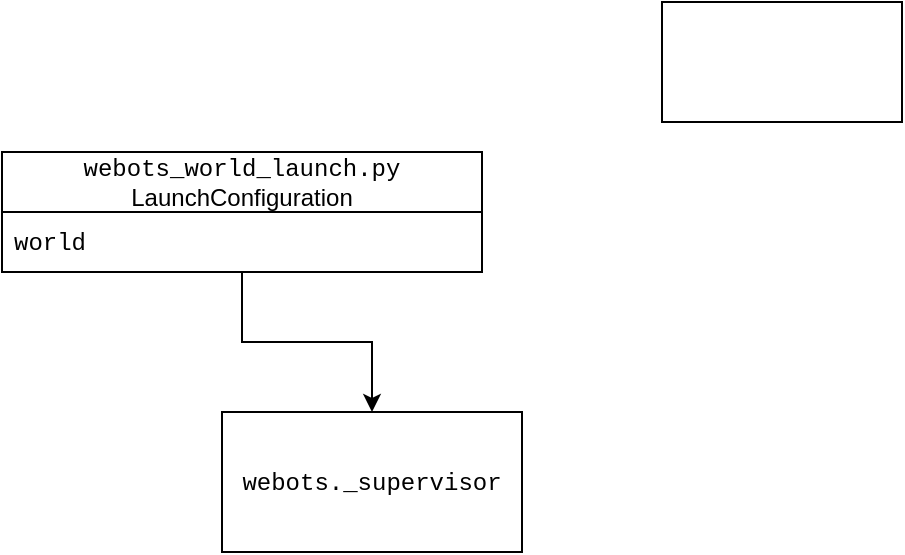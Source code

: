 <mxfile version="22.0.3" type="device">
  <diagram name="Page-1" id="Yq2exrID5MG7pTVHPYSg">
    <mxGraphModel dx="492" dy="664" grid="1" gridSize="10" guides="1" tooltips="1" connect="1" arrows="1" fold="1" page="1" pageScale="1" pageWidth="850" pageHeight="1100" math="0" shadow="0">
      <root>
        <mxCell id="0" />
        <mxCell id="1" parent="0" />
        <mxCell id="neYLDIH9ejaPUgeYU7wm-10" style="edgeStyle=orthogonalEdgeStyle;rounded=0;orthogonalLoop=1;jettySize=auto;html=1;entryX=0.5;entryY=0;entryDx=0;entryDy=0;" edge="1" parent="1" source="neYLDIH9ejaPUgeYU7wm-1" target="neYLDIH9ejaPUgeYU7wm-9">
          <mxGeometry relative="1" as="geometry" />
        </mxCell>
        <mxCell id="neYLDIH9ejaPUgeYU7wm-1" value="&lt;font face=&quot;Courier New&quot;&gt;webots_world_launch.py&lt;/font&gt; LaunchConfiguration" style="swimlane;fontStyle=0;childLayout=stackLayout;horizontal=1;startSize=30;horizontalStack=0;resizeParent=1;resizeParentMax=0;resizeLast=0;collapsible=1;marginBottom=0;whiteSpace=wrap;html=1;" vertex="1" parent="1">
          <mxGeometry x="100" y="180" width="240" height="60" as="geometry" />
        </mxCell>
        <mxCell id="neYLDIH9ejaPUgeYU7wm-2" value="&lt;font face=&quot;Courier New&quot;&gt;world&lt;/font&gt;" style="text;strokeColor=none;fillColor=none;align=left;verticalAlign=middle;spacingLeft=4;spacingRight=4;overflow=hidden;points=[[0,0.5],[1,0.5]];portConstraint=eastwest;rotatable=0;whiteSpace=wrap;html=1;" vertex="1" parent="neYLDIH9ejaPUgeYU7wm-1">
          <mxGeometry y="30" width="240" height="30" as="geometry" />
        </mxCell>
        <mxCell id="neYLDIH9ejaPUgeYU7wm-5" value="" style="rounded=0;whiteSpace=wrap;html=1;" vertex="1" parent="1">
          <mxGeometry x="430" y="105" width="120" height="60" as="geometry" />
        </mxCell>
        <mxCell id="neYLDIH9ejaPUgeYU7wm-9" value="&lt;font face=&quot;Courier New&quot;&gt;webots._supervisor&lt;/font&gt;" style="rounded=0;whiteSpace=wrap;html=1;" vertex="1" parent="1">
          <mxGeometry x="210" y="310" width="150" height="70" as="geometry" />
        </mxCell>
      </root>
    </mxGraphModel>
  </diagram>
</mxfile>
